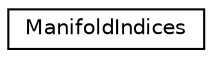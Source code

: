 digraph G
{
  edge [fontname="Helvetica",fontsize="10",labelfontname="Helvetica",labelfontsize="10"];
  node [fontname="Helvetica",fontsize="10",shape=record];
  rankdir=LR;
  Node1 [label="ManifoldIndices",height=0.2,width=0.4,color="black", fillcolor="white", style="filled",URL="$da/da9/structManifoldIndices.html"];
}
